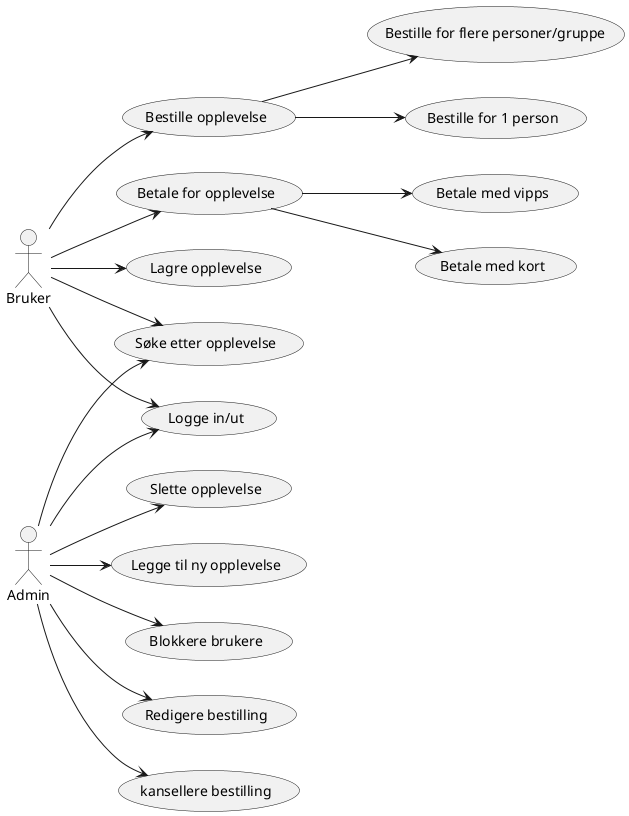 @startuml oppgave1
left to right direction
:Bruker: --> (Bestille opplevelse) 
(Bestille opplevelse) --> (Bestille for flere personer/gruppe)
(Bestille opplevelse) --> (Bestille for 1 person)
:Bruker: --> (Betale for opplevelse)
(Betale for opplevelse) --> (Betale med vipps)
(Betale for opplevelse) --> (Betale med kort)
:Bruker: --> (Lagre opplevelse)
:Bruker: --> (Søke etter opplevelse)
:Bruker: --> (Logge in/ut)
:Admin: --> (Slette opplevelse)
:Admin: --> (Legge til ny opplevelse)
:Admin: --> (Blokkere brukere)
:Admin: --> (Redigere bestilling)
:Admin: --> (kansellere bestilling)
:Admin: --> (Søke etter opplevelse)
:Admin: --> (Logge in/ut)
@enduml
PlantUML-kildekode til for use caset

